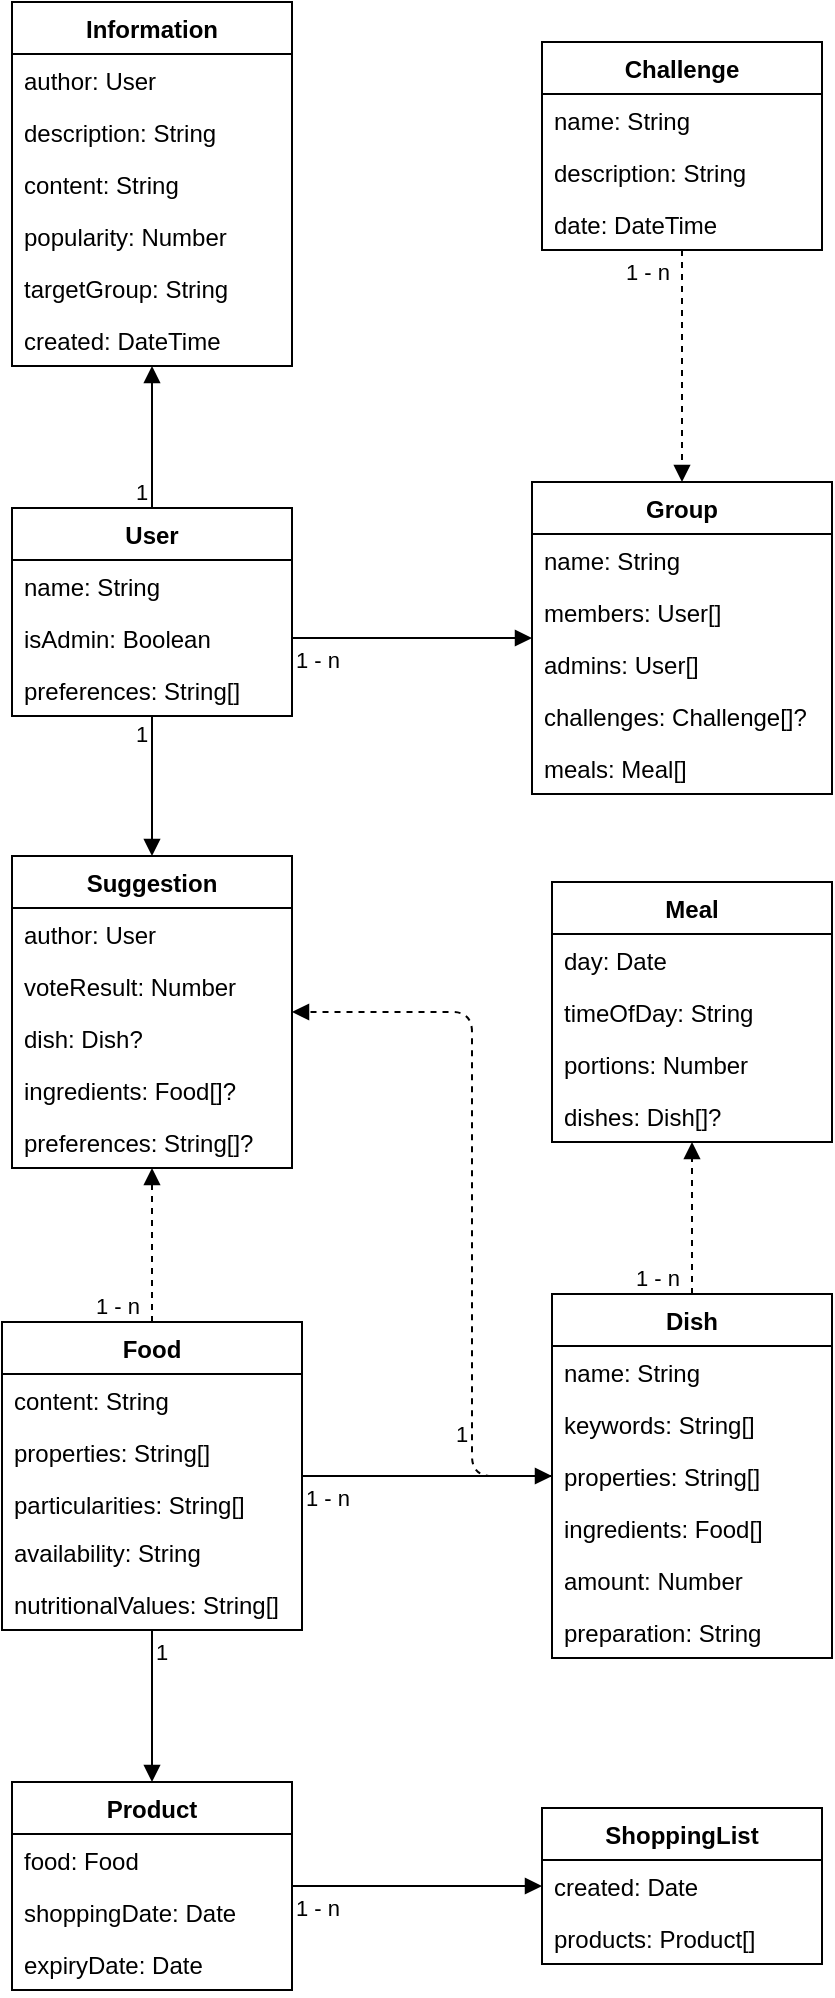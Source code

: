 <mxfile version="14.8.6" type="device"><diagram name="Page-1" id="c4acf3e9-155e-7222-9cf6-157b1a14988f"><mxGraphModel dx="2370" dy="1270" grid="1" gridSize="10" guides="1" tooltips="1" connect="1" arrows="1" fold="1" page="1" pageScale="1" pageWidth="827" pageHeight="1169" background="none" math="0" shadow="0"><root><mxCell id="0"/><mxCell id="1" parent="0"/><mxCell id="Wz2WIg32ToFTMlFzPzV5-25" value="Group" style="swimlane;fontStyle=1;childLayout=stackLayout;horizontal=1;startSize=26;fillColor=none;horizontalStack=0;resizeParent=1;resizeParentMax=0;resizeLast=0;collapsible=1;marginBottom=0;fontSize=12;align=center;" vertex="1" parent="1"><mxGeometry x="470" y="260" width="150" height="156" as="geometry"/></mxCell><mxCell id="Wz2WIg32ToFTMlFzPzV5-26" value="name: String" style="text;strokeColor=none;fillColor=none;align=left;verticalAlign=top;spacingLeft=4;spacingRight=4;overflow=hidden;rotatable=0;points=[[0,0.5],[1,0.5]];portConstraint=eastwest;" vertex="1" parent="Wz2WIg32ToFTMlFzPzV5-25"><mxGeometry y="26" width="150" height="26" as="geometry"/></mxCell><mxCell id="Wz2WIg32ToFTMlFzPzV5-29" value="members: User[]" style="text;strokeColor=none;fillColor=none;align=left;verticalAlign=top;spacingLeft=4;spacingRight=4;overflow=hidden;rotatable=0;points=[[0,0.5],[1,0.5]];portConstraint=eastwest;fontSize=12;" vertex="1" parent="Wz2WIg32ToFTMlFzPzV5-25"><mxGeometry y="52" width="150" height="26" as="geometry"/></mxCell><mxCell id="Wz2WIg32ToFTMlFzPzV5-27" value="admins: User[]" style="text;strokeColor=none;fillColor=none;align=left;verticalAlign=top;spacingLeft=4;spacingRight=4;overflow=hidden;rotatable=0;points=[[0,0.5],[1,0.5]];portConstraint=eastwest;" vertex="1" parent="Wz2WIg32ToFTMlFzPzV5-25"><mxGeometry y="78" width="150" height="26" as="geometry"/></mxCell><mxCell id="Wz2WIg32ToFTMlFzPzV5-104" value="challenges: Challenge[]?" style="text;strokeColor=none;fillColor=none;align=left;verticalAlign=top;spacingLeft=4;spacingRight=4;overflow=hidden;rotatable=0;points=[[0,0.5],[1,0.5]];portConstraint=eastwest;fontSize=12;" vertex="1" parent="Wz2WIg32ToFTMlFzPzV5-25"><mxGeometry y="104" width="150" height="26" as="geometry"/></mxCell><mxCell id="Wz2WIg32ToFTMlFzPzV5-28" value="meals: Meal[]" style="text;strokeColor=none;fillColor=none;align=left;verticalAlign=top;spacingLeft=4;spacingRight=4;overflow=hidden;rotatable=0;points=[[0,0.5],[1,0.5]];portConstraint=eastwest;" vertex="1" parent="Wz2WIg32ToFTMlFzPzV5-25"><mxGeometry y="130" width="150" height="26" as="geometry"/></mxCell><mxCell id="Wz2WIg32ToFTMlFzPzV5-30" value="User" style="swimlane;fontStyle=1;childLayout=stackLayout;horizontal=1;startSize=26;fillColor=none;horizontalStack=0;resizeParent=1;resizeParentMax=0;resizeLast=0;collapsible=1;marginBottom=0;fontSize=12;align=center;" vertex="1" parent="1"><mxGeometry x="210" y="273" width="140" height="104" as="geometry"/></mxCell><mxCell id="Wz2WIg32ToFTMlFzPzV5-31" value="name: String" style="text;strokeColor=none;fillColor=none;align=left;verticalAlign=top;spacingLeft=4;spacingRight=4;overflow=hidden;rotatable=0;points=[[0,0.5],[1,0.5]];portConstraint=eastwest;" vertex="1" parent="Wz2WIg32ToFTMlFzPzV5-30"><mxGeometry y="26" width="140" height="26" as="geometry"/></mxCell><mxCell id="Wz2WIg32ToFTMlFzPzV5-32" value="isAdmin: Boolean" style="text;strokeColor=none;fillColor=none;align=left;verticalAlign=top;spacingLeft=4;spacingRight=4;overflow=hidden;rotatable=0;points=[[0,0.5],[1,0.5]];portConstraint=eastwest;fontSize=12;" vertex="1" parent="Wz2WIg32ToFTMlFzPzV5-30"><mxGeometry y="52" width="140" height="26" as="geometry"/></mxCell><mxCell id="Wz2WIg32ToFTMlFzPzV5-33" value="preferences: String[]" style="text;strokeColor=none;fillColor=none;align=left;verticalAlign=top;spacingLeft=4;spacingRight=4;overflow=hidden;rotatable=0;points=[[0,0.5],[1,0.5]];portConstraint=eastwest;" vertex="1" parent="Wz2WIg32ToFTMlFzPzV5-30"><mxGeometry y="78" width="140" height="26" as="geometry"/></mxCell><mxCell id="Wz2WIg32ToFTMlFzPzV5-35" value="Information" style="swimlane;fontStyle=1;childLayout=stackLayout;horizontal=1;startSize=26;fillColor=none;horizontalStack=0;resizeParent=1;resizeParentMax=0;resizeLast=0;collapsible=1;marginBottom=0;fontSize=12;align=center;" vertex="1" parent="1"><mxGeometry x="210" y="20" width="140" height="182" as="geometry"/></mxCell><mxCell id="Wz2WIg32ToFTMlFzPzV5-36" value="author: User" style="text;strokeColor=none;fillColor=none;align=left;verticalAlign=top;spacingLeft=4;spacingRight=4;overflow=hidden;rotatable=0;points=[[0,0.5],[1,0.5]];portConstraint=eastwest;" vertex="1" parent="Wz2WIg32ToFTMlFzPzV5-35"><mxGeometry y="26" width="140" height="26" as="geometry"/></mxCell><mxCell id="Wz2WIg32ToFTMlFzPzV5-37" value="description: String" style="text;strokeColor=none;fillColor=none;align=left;verticalAlign=top;spacingLeft=4;spacingRight=4;overflow=hidden;rotatable=0;points=[[0,0.5],[1,0.5]];portConstraint=eastwest;fontSize=12;" vertex="1" parent="Wz2WIg32ToFTMlFzPzV5-35"><mxGeometry y="52" width="140" height="26" as="geometry"/></mxCell><mxCell id="Wz2WIg32ToFTMlFzPzV5-38" value="content: String" style="text;strokeColor=none;fillColor=none;align=left;verticalAlign=top;spacingLeft=4;spacingRight=4;overflow=hidden;rotatable=0;points=[[0,0.5],[1,0.5]];portConstraint=eastwest;" vertex="1" parent="Wz2WIg32ToFTMlFzPzV5-35"><mxGeometry y="78" width="140" height="26" as="geometry"/></mxCell><mxCell id="Wz2WIg32ToFTMlFzPzV5-39" value="popularity: Number" style="text;strokeColor=none;fillColor=none;align=left;verticalAlign=top;spacingLeft=4;spacingRight=4;overflow=hidden;rotatable=0;points=[[0,0.5],[1,0.5]];portConstraint=eastwest;" vertex="1" parent="Wz2WIg32ToFTMlFzPzV5-35"><mxGeometry y="104" width="140" height="26" as="geometry"/></mxCell><mxCell id="Wz2WIg32ToFTMlFzPzV5-40" value="targetGroup: String" style="text;strokeColor=none;fillColor=none;align=left;verticalAlign=top;spacingLeft=4;spacingRight=4;overflow=hidden;rotatable=0;points=[[0,0.5],[1,0.5]];portConstraint=eastwest;fontSize=12;" vertex="1" parent="Wz2WIg32ToFTMlFzPzV5-35"><mxGeometry y="130" width="140" height="26" as="geometry"/></mxCell><mxCell id="Wz2WIg32ToFTMlFzPzV5-41" value="created: DateTime" style="text;strokeColor=none;fillColor=none;align=left;verticalAlign=top;spacingLeft=4;spacingRight=4;overflow=hidden;rotatable=0;points=[[0,0.5],[1,0.5]];portConstraint=eastwest;fontSize=12;" vertex="1" parent="Wz2WIg32ToFTMlFzPzV5-35"><mxGeometry y="156" width="140" height="26" as="geometry"/></mxCell><mxCell id="Wz2WIg32ToFTMlFzPzV5-42" value="Suggestion" style="swimlane;fontStyle=1;childLayout=stackLayout;horizontal=1;startSize=26;fillColor=none;horizontalStack=0;resizeParent=1;resizeParentMax=0;resizeLast=0;collapsible=1;marginBottom=0;fontSize=12;align=center;" vertex="1" parent="1"><mxGeometry x="210" y="447" width="140" height="156" as="geometry"/></mxCell><mxCell id="Wz2WIg32ToFTMlFzPzV5-43" value="author: User" style="text;strokeColor=none;fillColor=none;align=left;verticalAlign=top;spacingLeft=4;spacingRight=4;overflow=hidden;rotatable=0;points=[[0,0.5],[1,0.5]];portConstraint=eastwest;" vertex="1" parent="Wz2WIg32ToFTMlFzPzV5-42"><mxGeometry y="26" width="140" height="26" as="geometry"/></mxCell><mxCell id="Wz2WIg32ToFTMlFzPzV5-44" value="voteResult: Number" style="text;strokeColor=none;fillColor=none;align=left;verticalAlign=top;spacingLeft=4;spacingRight=4;overflow=hidden;rotatable=0;points=[[0,0.5],[1,0.5]];portConstraint=eastwest;fontSize=12;" vertex="1" parent="Wz2WIg32ToFTMlFzPzV5-42"><mxGeometry y="52" width="140" height="26" as="geometry"/></mxCell><mxCell id="Wz2WIg32ToFTMlFzPzV5-45" value="dish: Dish?" style="text;strokeColor=none;fillColor=none;align=left;verticalAlign=top;spacingLeft=4;spacingRight=4;overflow=hidden;rotatable=0;points=[[0,0.5],[1,0.5]];portConstraint=eastwest;" vertex="1" parent="Wz2WIg32ToFTMlFzPzV5-42"><mxGeometry y="78" width="140" height="26" as="geometry"/></mxCell><mxCell id="Wz2WIg32ToFTMlFzPzV5-46" value="ingredients: Food[]?" style="text;strokeColor=none;fillColor=none;align=left;verticalAlign=top;spacingLeft=4;spacingRight=4;overflow=hidden;rotatable=0;points=[[0,0.5],[1,0.5]];portConstraint=eastwest;fontSize=12;" vertex="1" parent="Wz2WIg32ToFTMlFzPzV5-42"><mxGeometry y="104" width="140" height="26" as="geometry"/></mxCell><mxCell id="Wz2WIg32ToFTMlFzPzV5-47" value="preferences: String[]?" style="text;strokeColor=none;fillColor=none;align=left;verticalAlign=top;spacingLeft=4;spacingRight=4;overflow=hidden;rotatable=0;points=[[0,0.5],[1,0.5]];portConstraint=eastwest;fontSize=12;" vertex="1" parent="Wz2WIg32ToFTMlFzPzV5-42"><mxGeometry y="130" width="140" height="26" as="geometry"/></mxCell><mxCell id="Wz2WIg32ToFTMlFzPzV5-48" value="Meal" style="swimlane;fontStyle=1;childLayout=stackLayout;horizontal=1;startSize=26;fillColor=none;horizontalStack=0;resizeParent=1;resizeParentMax=0;resizeLast=0;collapsible=1;marginBottom=0;fontSize=12;align=center;" vertex="1" parent="1"><mxGeometry x="480" y="460" width="140" height="130" as="geometry"/></mxCell><mxCell id="Wz2WIg32ToFTMlFzPzV5-49" value="day: Date" style="text;strokeColor=none;fillColor=none;align=left;verticalAlign=top;spacingLeft=4;spacingRight=4;overflow=hidden;rotatable=0;points=[[0,0.5],[1,0.5]];portConstraint=eastwest;" vertex="1" parent="Wz2WIg32ToFTMlFzPzV5-48"><mxGeometry y="26" width="140" height="26" as="geometry"/></mxCell><mxCell id="Wz2WIg32ToFTMlFzPzV5-50" value="timeOfDay: String" style="text;strokeColor=none;fillColor=none;align=left;verticalAlign=top;spacingLeft=4;spacingRight=4;overflow=hidden;rotatable=0;points=[[0,0.5],[1,0.5]];portConstraint=eastwest;fontSize=12;" vertex="1" parent="Wz2WIg32ToFTMlFzPzV5-48"><mxGeometry y="52" width="140" height="26" as="geometry"/></mxCell><mxCell id="Wz2WIg32ToFTMlFzPzV5-51" value="portions: Number" style="text;strokeColor=none;fillColor=none;align=left;verticalAlign=top;spacingLeft=4;spacingRight=4;overflow=hidden;rotatable=0;points=[[0,0.5],[1,0.5]];portConstraint=eastwest;" vertex="1" parent="Wz2WIg32ToFTMlFzPzV5-48"><mxGeometry y="78" width="140" height="26" as="geometry"/></mxCell><mxCell id="Wz2WIg32ToFTMlFzPzV5-52" value="dishes: Dish[]?" style="text;strokeColor=none;fillColor=none;align=left;verticalAlign=top;spacingLeft=4;spacingRight=4;overflow=hidden;rotatable=0;points=[[0,0.5],[1,0.5]];portConstraint=eastwest;fontSize=12;" vertex="1" parent="Wz2WIg32ToFTMlFzPzV5-48"><mxGeometry y="104" width="140" height="26" as="geometry"/></mxCell><mxCell id="Wz2WIg32ToFTMlFzPzV5-53" value="Food" style="swimlane;fontStyle=1;childLayout=stackLayout;horizontal=1;startSize=26;fillColor=none;horizontalStack=0;resizeParent=1;resizeParentMax=0;resizeLast=0;collapsible=1;marginBottom=0;fontSize=12;align=center;" vertex="1" parent="1"><mxGeometry x="205" y="680" width="150" height="154" as="geometry"/></mxCell><mxCell id="Wz2WIg32ToFTMlFzPzV5-54" value="content: String" style="text;strokeColor=none;fillColor=none;align=left;verticalAlign=top;spacingLeft=4;spacingRight=4;overflow=hidden;rotatable=0;points=[[0,0.5],[1,0.5]];portConstraint=eastwest;" vertex="1" parent="Wz2WIg32ToFTMlFzPzV5-53"><mxGeometry y="26" width="150" height="26" as="geometry"/></mxCell><mxCell id="Wz2WIg32ToFTMlFzPzV5-55" value="properties: String[]" style="text;strokeColor=none;fillColor=none;align=left;verticalAlign=top;spacingLeft=4;spacingRight=4;overflow=hidden;rotatable=0;points=[[0,0.5],[1,0.5]];portConstraint=eastwest;fontSize=12;" vertex="1" parent="Wz2WIg32ToFTMlFzPzV5-53"><mxGeometry y="52" width="150" height="26" as="geometry"/></mxCell><mxCell id="Wz2WIg32ToFTMlFzPzV5-56" value="particularities: String[]" style="text;strokeColor=none;fillColor=none;align=left;verticalAlign=top;spacingLeft=4;spacingRight=4;overflow=hidden;rotatable=0;points=[[0,0.5],[1,0.5]];portConstraint=eastwest;" vertex="1" parent="Wz2WIg32ToFTMlFzPzV5-53"><mxGeometry y="78" width="150" height="24" as="geometry"/></mxCell><mxCell id="Wz2WIg32ToFTMlFzPzV5-61" value="availability: String" style="text;strokeColor=none;fillColor=none;align=left;verticalAlign=top;spacingLeft=4;spacingRight=4;overflow=hidden;rotatable=0;points=[[0,0.5],[1,0.5]];portConstraint=eastwest;fontSize=12;" vertex="1" parent="Wz2WIg32ToFTMlFzPzV5-53"><mxGeometry y="102" width="150" height="26" as="geometry"/></mxCell><mxCell id="Wz2WIg32ToFTMlFzPzV5-62" value="nutritionalValues: String[]" style="text;strokeColor=none;fillColor=none;align=left;verticalAlign=top;spacingLeft=4;spacingRight=4;overflow=hidden;rotatable=0;points=[[0,0.5],[1,0.5]];portConstraint=eastwest;fontSize=12;" vertex="1" parent="Wz2WIg32ToFTMlFzPzV5-53"><mxGeometry y="128" width="150" height="26" as="geometry"/></mxCell><mxCell id="Wz2WIg32ToFTMlFzPzV5-57" value="Dish" style="swimlane;fontStyle=1;childLayout=stackLayout;horizontal=1;startSize=26;fillColor=none;horizontalStack=0;resizeParent=1;resizeParentMax=0;resizeLast=0;collapsible=1;marginBottom=0;fontSize=12;align=center;" vertex="1" parent="1"><mxGeometry x="480" y="666" width="140" height="182" as="geometry"/></mxCell><mxCell id="Wz2WIg32ToFTMlFzPzV5-58" value="name: String" style="text;strokeColor=none;fillColor=none;align=left;verticalAlign=top;spacingLeft=4;spacingRight=4;overflow=hidden;rotatable=0;points=[[0,0.5],[1,0.5]];portConstraint=eastwest;" vertex="1" parent="Wz2WIg32ToFTMlFzPzV5-57"><mxGeometry y="26" width="140" height="26" as="geometry"/></mxCell><mxCell id="Wz2WIg32ToFTMlFzPzV5-59" value="keywords: String[]" style="text;strokeColor=none;fillColor=none;align=left;verticalAlign=top;spacingLeft=4;spacingRight=4;overflow=hidden;rotatable=0;points=[[0,0.5],[1,0.5]];portConstraint=eastwest;fontSize=12;" vertex="1" parent="Wz2WIg32ToFTMlFzPzV5-57"><mxGeometry y="52" width="140" height="26" as="geometry"/></mxCell><mxCell id="Wz2WIg32ToFTMlFzPzV5-60" value="properties: String[]" style="text;strokeColor=none;fillColor=none;align=left;verticalAlign=top;spacingLeft=4;spacingRight=4;overflow=hidden;rotatable=0;points=[[0,0.5],[1,0.5]];portConstraint=eastwest;" vertex="1" parent="Wz2WIg32ToFTMlFzPzV5-57"><mxGeometry y="78" width="140" height="26" as="geometry"/></mxCell><mxCell id="Wz2WIg32ToFTMlFzPzV5-63" value="ingredients: Food[]" style="text;strokeColor=none;fillColor=none;align=left;verticalAlign=top;spacingLeft=4;spacingRight=4;overflow=hidden;rotatable=0;points=[[0,0.5],[1,0.5]];portConstraint=eastwest;fontSize=12;" vertex="1" parent="Wz2WIg32ToFTMlFzPzV5-57"><mxGeometry y="104" width="140" height="26" as="geometry"/></mxCell><mxCell id="Wz2WIg32ToFTMlFzPzV5-64" value="amount: Number" style="text;strokeColor=none;fillColor=none;align=left;verticalAlign=top;spacingLeft=4;spacingRight=4;overflow=hidden;rotatable=0;points=[[0,0.5],[1,0.5]];portConstraint=eastwest;fontSize=12;" vertex="1" parent="Wz2WIg32ToFTMlFzPzV5-57"><mxGeometry y="130" width="140" height="26" as="geometry"/></mxCell><mxCell id="Wz2WIg32ToFTMlFzPzV5-65" value="preparation: String" style="text;strokeColor=none;fillColor=none;align=left;verticalAlign=top;spacingLeft=4;spacingRight=4;overflow=hidden;rotatable=0;points=[[0,0.5],[1,0.5]];portConstraint=eastwest;fontSize=12;" vertex="1" parent="Wz2WIg32ToFTMlFzPzV5-57"><mxGeometry y="156" width="140" height="26" as="geometry"/></mxCell><mxCell id="Wz2WIg32ToFTMlFzPzV5-66" value="Product" style="swimlane;fontStyle=1;childLayout=stackLayout;horizontal=1;startSize=26;fillColor=none;horizontalStack=0;resizeParent=1;resizeParentMax=0;resizeLast=0;collapsible=1;marginBottom=0;fontSize=12;align=center;" vertex="1" parent="1"><mxGeometry x="210" y="910" width="140" height="104" as="geometry"/></mxCell><mxCell id="Wz2WIg32ToFTMlFzPzV5-67" value="food: Food" style="text;strokeColor=none;fillColor=none;align=left;verticalAlign=top;spacingLeft=4;spacingRight=4;overflow=hidden;rotatable=0;points=[[0,0.5],[1,0.5]];portConstraint=eastwest;" vertex="1" parent="Wz2WIg32ToFTMlFzPzV5-66"><mxGeometry y="26" width="140" height="26" as="geometry"/></mxCell><mxCell id="Wz2WIg32ToFTMlFzPzV5-68" value="shoppingDate: Date" style="text;strokeColor=none;fillColor=none;align=left;verticalAlign=top;spacingLeft=4;spacingRight=4;overflow=hidden;rotatable=0;points=[[0,0.5],[1,0.5]];portConstraint=eastwest;fontSize=12;" vertex="1" parent="Wz2WIg32ToFTMlFzPzV5-66"><mxGeometry y="52" width="140" height="26" as="geometry"/></mxCell><mxCell id="Wz2WIg32ToFTMlFzPzV5-69" value="expiryDate: Date" style="text;strokeColor=none;fillColor=none;align=left;verticalAlign=top;spacingLeft=4;spacingRight=4;overflow=hidden;rotatable=0;points=[[0,0.5],[1,0.5]];portConstraint=eastwest;" vertex="1" parent="Wz2WIg32ToFTMlFzPzV5-66"><mxGeometry y="78" width="140" height="26" as="geometry"/></mxCell><mxCell id="Wz2WIg32ToFTMlFzPzV5-70" value="ShoppingList" style="swimlane;fontStyle=1;childLayout=stackLayout;horizontal=1;startSize=26;fillColor=none;horizontalStack=0;resizeParent=1;resizeParentMax=0;resizeLast=0;collapsible=1;marginBottom=0;fontSize=12;align=center;" vertex="1" parent="1"><mxGeometry x="475" y="923" width="140" height="78" as="geometry"/></mxCell><mxCell id="Wz2WIg32ToFTMlFzPzV5-71" value="created: Date" style="text;strokeColor=none;fillColor=none;align=left;verticalAlign=top;spacingLeft=4;spacingRight=4;overflow=hidden;rotatable=0;points=[[0,0.5],[1,0.5]];portConstraint=eastwest;" vertex="1" parent="Wz2WIg32ToFTMlFzPzV5-70"><mxGeometry y="26" width="140" height="26" as="geometry"/></mxCell><mxCell id="Wz2WIg32ToFTMlFzPzV5-72" value="products: Product[]" style="text;strokeColor=none;fillColor=none;align=left;verticalAlign=top;spacingLeft=4;spacingRight=4;overflow=hidden;rotatable=0;points=[[0,0.5],[1,0.5]];portConstraint=eastwest;fontSize=12;" vertex="1" parent="Wz2WIg32ToFTMlFzPzV5-70"><mxGeometry y="52" width="140" height="26" as="geometry"/></mxCell><mxCell id="Wz2WIg32ToFTMlFzPzV5-85" value="" style="endArrow=block;endFill=1;html=1;edgeStyle=orthogonalEdgeStyle;align=left;verticalAlign=top;fontSize=12;" edge="1" parent="1" source="Wz2WIg32ToFTMlFzPzV5-30" target="Wz2WIg32ToFTMlFzPzV5-35"><mxGeometry x="-1" relative="1" as="geometry"><mxPoint x="360" y="230" as="sourcePoint"/><mxPoint x="280" y="20" as="targetPoint"/></mxGeometry></mxCell><mxCell id="Wz2WIg32ToFTMlFzPzV5-86" value="1" style="edgeLabel;resizable=0;html=1;align=left;verticalAlign=bottom;" connectable="0" vertex="1" parent="Wz2WIg32ToFTMlFzPzV5-85"><mxGeometry x="-1" relative="1" as="geometry"><mxPoint x="-10" as="offset"/></mxGeometry></mxCell><mxCell id="Wz2WIg32ToFTMlFzPzV5-87" value="" style="endArrow=block;endFill=1;html=1;edgeStyle=orthogonalEdgeStyle;align=left;verticalAlign=top;fontSize=12;exitX=1;exitY=0.5;exitDx=0;exitDy=0;" edge="1" parent="1" source="Wz2WIg32ToFTMlFzPzV5-32" target="Wz2WIg32ToFTMlFzPzV5-25"><mxGeometry x="-1" relative="1" as="geometry"><mxPoint x="430" y="260" as="sourcePoint"/><mxPoint x="430" y="189" as="targetPoint"/></mxGeometry></mxCell><mxCell id="Wz2WIg32ToFTMlFzPzV5-88" value="1 - n" style="edgeLabel;resizable=0;html=1;align=left;verticalAlign=bottom;" connectable="0" vertex="1" parent="Wz2WIg32ToFTMlFzPzV5-87"><mxGeometry x="-1" relative="1" as="geometry"><mxPoint y="19" as="offset"/></mxGeometry></mxCell><mxCell id="Wz2WIg32ToFTMlFzPzV5-89" value="" style="endArrow=block;endFill=1;html=1;edgeStyle=orthogonalEdgeStyle;align=left;verticalAlign=top;fontSize=12;entryX=0.5;entryY=0;entryDx=0;entryDy=0;" edge="1" parent="1" source="Wz2WIg32ToFTMlFzPzV5-30" target="Wz2WIg32ToFTMlFzPzV5-42"><mxGeometry x="-1" relative="1" as="geometry"><mxPoint x="280" y="420" as="sourcePoint"/><mxPoint x="290" y="212" as="targetPoint"/></mxGeometry></mxCell><mxCell id="Wz2WIg32ToFTMlFzPzV5-90" value="1" style="edgeLabel;resizable=0;html=1;align=left;verticalAlign=bottom;" connectable="0" vertex="1" parent="Wz2WIg32ToFTMlFzPzV5-89"><mxGeometry x="-1" relative="1" as="geometry"><mxPoint x="-10" y="17" as="offset"/></mxGeometry></mxCell><mxCell id="Wz2WIg32ToFTMlFzPzV5-91" value="" style="endArrow=block;endFill=1;html=1;edgeStyle=orthogonalEdgeStyle;align=left;verticalAlign=top;fontSize=12;dashed=1;" edge="1" parent="1" source="Wz2WIg32ToFTMlFzPzV5-53" target="Wz2WIg32ToFTMlFzPzV5-42"><mxGeometry x="-1" relative="1" as="geometry"><mxPoint x="280" y="690" as="sourcePoint"/><mxPoint x="390" y="603" as="targetPoint"/></mxGeometry></mxCell><mxCell id="Wz2WIg32ToFTMlFzPzV5-92" value="1 - n" style="edgeLabel;resizable=0;html=1;align=left;verticalAlign=bottom;" connectable="0" vertex="1" parent="Wz2WIg32ToFTMlFzPzV5-91"><mxGeometry x="-1" relative="1" as="geometry"><mxPoint x="-30" as="offset"/></mxGeometry></mxCell><mxCell id="Wz2WIg32ToFTMlFzPzV5-93" value="" style="endArrow=block;endFill=1;html=1;edgeStyle=orthogonalEdgeStyle;align=left;verticalAlign=top;fontSize=12;dashed=1;" edge="1" parent="1" source="Wz2WIg32ToFTMlFzPzV5-57" target="Wz2WIg32ToFTMlFzPzV5-48"><mxGeometry x="-1" relative="1" as="geometry"><mxPoint x="549.71" y="680" as="sourcePoint"/><mxPoint x="549.71" y="603" as="targetPoint"/></mxGeometry></mxCell><mxCell id="Wz2WIg32ToFTMlFzPzV5-94" value="1 - n" style="edgeLabel;resizable=0;html=1;align=left;verticalAlign=bottom;" connectable="0" vertex="1" parent="Wz2WIg32ToFTMlFzPzV5-93"><mxGeometry x="-1" relative="1" as="geometry"><mxPoint x="-30" as="offset"/></mxGeometry></mxCell><mxCell id="Wz2WIg32ToFTMlFzPzV5-95" value="" style="endArrow=block;endFill=1;html=1;edgeStyle=orthogonalEdgeStyle;align=left;verticalAlign=top;fontSize=12;" edge="1" parent="1" source="Wz2WIg32ToFTMlFzPzV5-53" target="Wz2WIg32ToFTMlFzPzV5-57"><mxGeometry x="-1" relative="1" as="geometry"><mxPoint x="355" y="700" as="sourcePoint"/><mxPoint x="475" y="700" as="targetPoint"/></mxGeometry></mxCell><mxCell id="Wz2WIg32ToFTMlFzPzV5-96" value="1 - n" style="edgeLabel;resizable=0;html=1;align=left;verticalAlign=bottom;" connectable="0" vertex="1" parent="Wz2WIg32ToFTMlFzPzV5-95"><mxGeometry x="-1" relative="1" as="geometry"><mxPoint y="19" as="offset"/></mxGeometry></mxCell><mxCell id="Wz2WIg32ToFTMlFzPzV5-97" value="" style="endArrow=block;endFill=1;html=1;edgeStyle=orthogonalEdgeStyle;align=left;verticalAlign=top;fontSize=12;dashed=1;" edge="1" parent="1" source="Wz2WIg32ToFTMlFzPzV5-57" target="Wz2WIg32ToFTMlFzPzV5-42"><mxGeometry x="-1" relative="1" as="geometry"><mxPoint x="440" y="570" as="sourcePoint"/><mxPoint x="440" y="647" as="targetPoint"/><Array as="points"><mxPoint x="440" y="757"/><mxPoint x="440" y="525"/></Array></mxGeometry></mxCell><mxCell id="Wz2WIg32ToFTMlFzPzV5-98" value="1" style="edgeLabel;resizable=0;html=1;align=left;verticalAlign=bottom;" connectable="0" vertex="1" parent="Wz2WIg32ToFTMlFzPzV5-97"><mxGeometry x="-1" relative="1" as="geometry"><mxPoint x="-50" y="-13" as="offset"/></mxGeometry></mxCell><mxCell id="Wz2WIg32ToFTMlFzPzV5-99" value="Challenge" style="swimlane;fontStyle=1;childLayout=stackLayout;horizontal=1;startSize=26;fillColor=none;horizontalStack=0;resizeParent=1;resizeParentMax=0;resizeLast=0;collapsible=1;marginBottom=0;fontSize=12;align=center;" vertex="1" parent="1"><mxGeometry x="475" y="40" width="140" height="104" as="geometry"/></mxCell><mxCell id="Wz2WIg32ToFTMlFzPzV5-100" value="name: String" style="text;strokeColor=none;fillColor=none;align=left;verticalAlign=top;spacingLeft=4;spacingRight=4;overflow=hidden;rotatable=0;points=[[0,0.5],[1,0.5]];portConstraint=eastwest;" vertex="1" parent="Wz2WIg32ToFTMlFzPzV5-99"><mxGeometry y="26" width="140" height="26" as="geometry"/></mxCell><mxCell id="Wz2WIg32ToFTMlFzPzV5-101" value="description: String" style="text;strokeColor=none;fillColor=none;align=left;verticalAlign=top;spacingLeft=4;spacingRight=4;overflow=hidden;rotatable=0;points=[[0,0.5],[1,0.5]];portConstraint=eastwest;fontSize=12;" vertex="1" parent="Wz2WIg32ToFTMlFzPzV5-99"><mxGeometry y="52" width="140" height="26" as="geometry"/></mxCell><mxCell id="Wz2WIg32ToFTMlFzPzV5-102" value="date: DateTime" style="text;strokeColor=none;fillColor=none;align=left;verticalAlign=top;spacingLeft=4;spacingRight=4;overflow=hidden;rotatable=0;points=[[0,0.5],[1,0.5]];portConstraint=eastwest;" vertex="1" parent="Wz2WIg32ToFTMlFzPzV5-99"><mxGeometry y="78" width="140" height="26" as="geometry"/></mxCell><mxCell id="Wz2WIg32ToFTMlFzPzV5-105" value="" style="endArrow=block;endFill=1;html=1;edgeStyle=orthogonalEdgeStyle;align=left;verticalAlign=top;fontSize=12;dashed=1;" edge="1" parent="1" source="Wz2WIg32ToFTMlFzPzV5-99" target="Wz2WIg32ToFTMlFzPzV5-25"><mxGeometry x="-1" relative="1" as="geometry"><mxPoint x="544.66" y="160" as="sourcePoint"/><mxPoint x="544.66" y="237" as="targetPoint"/></mxGeometry></mxCell><mxCell id="Wz2WIg32ToFTMlFzPzV5-106" value="1 - n" style="edgeLabel;resizable=0;html=1;align=left;verticalAlign=bottom;" connectable="0" vertex="1" parent="Wz2WIg32ToFTMlFzPzV5-105"><mxGeometry x="-1" relative="1" as="geometry"><mxPoint x="-30" y="19" as="offset"/></mxGeometry></mxCell><mxCell id="Wz2WIg32ToFTMlFzPzV5-108" value="" style="endArrow=block;endFill=1;html=1;edgeStyle=orthogonalEdgeStyle;align=left;verticalAlign=top;fontSize=12;" edge="1" parent="1" source="Wz2WIg32ToFTMlFzPzV5-53" target="Wz2WIg32ToFTMlFzPzV5-66"><mxGeometry x="-1" relative="1" as="geometry"><mxPoint x="330" y="890.0" as="sourcePoint"/><mxPoint x="455" y="890.0" as="targetPoint"/></mxGeometry></mxCell><mxCell id="Wz2WIg32ToFTMlFzPzV5-109" value="1" style="edgeLabel;resizable=0;html=1;align=left;verticalAlign=bottom;" connectable="0" vertex="1" parent="Wz2WIg32ToFTMlFzPzV5-108"><mxGeometry x="-1" relative="1" as="geometry"><mxPoint y="19" as="offset"/></mxGeometry></mxCell><mxCell id="Wz2WIg32ToFTMlFzPzV5-110" value="" style="endArrow=block;endFill=1;html=1;edgeStyle=orthogonalEdgeStyle;align=left;verticalAlign=top;fontSize=12;" edge="1" parent="1" source="Wz2WIg32ToFTMlFzPzV5-66" target="Wz2WIg32ToFTMlFzPzV5-70"><mxGeometry x="-1" relative="1" as="geometry"><mxPoint x="290" y="844" as="sourcePoint"/><mxPoint x="290" y="920" as="targetPoint"/></mxGeometry></mxCell><mxCell id="Wz2WIg32ToFTMlFzPzV5-111" value="1 - n" style="edgeLabel;resizable=0;html=1;align=left;verticalAlign=bottom;" connectable="0" vertex="1" parent="Wz2WIg32ToFTMlFzPzV5-110"><mxGeometry x="-1" relative="1" as="geometry"><mxPoint y="19" as="offset"/></mxGeometry></mxCell></root></mxGraphModel></diagram></mxfile>